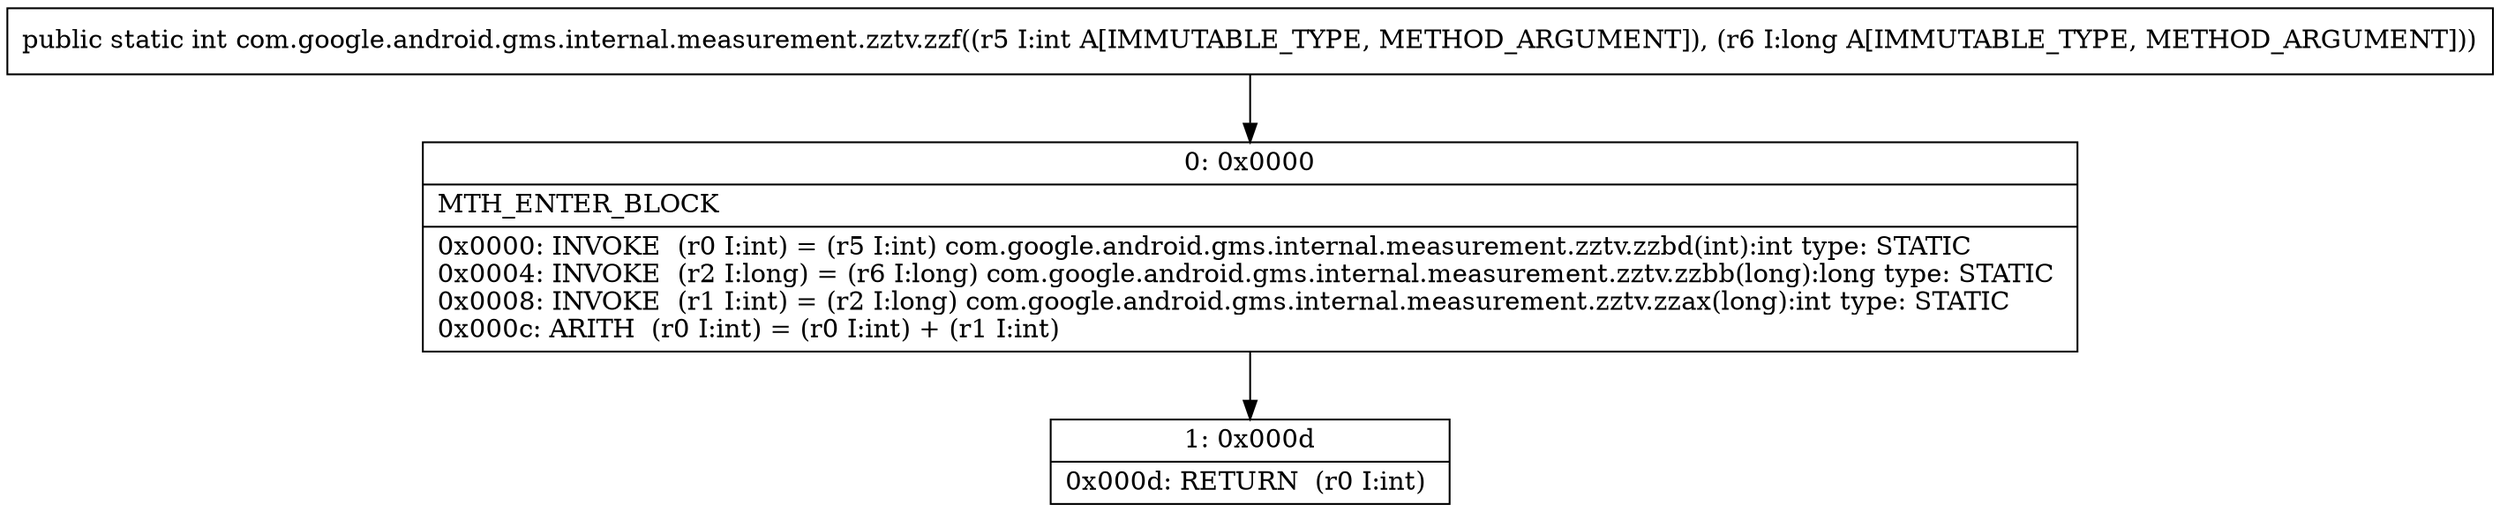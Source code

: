 digraph "CFG forcom.google.android.gms.internal.measurement.zztv.zzf(IJ)I" {
Node_0 [shape=record,label="{0\:\ 0x0000|MTH_ENTER_BLOCK\l|0x0000: INVOKE  (r0 I:int) = (r5 I:int) com.google.android.gms.internal.measurement.zztv.zzbd(int):int type: STATIC \l0x0004: INVOKE  (r2 I:long) = (r6 I:long) com.google.android.gms.internal.measurement.zztv.zzbb(long):long type: STATIC \l0x0008: INVOKE  (r1 I:int) = (r2 I:long) com.google.android.gms.internal.measurement.zztv.zzax(long):int type: STATIC \l0x000c: ARITH  (r0 I:int) = (r0 I:int) + (r1 I:int) \l}"];
Node_1 [shape=record,label="{1\:\ 0x000d|0x000d: RETURN  (r0 I:int) \l}"];
MethodNode[shape=record,label="{public static int com.google.android.gms.internal.measurement.zztv.zzf((r5 I:int A[IMMUTABLE_TYPE, METHOD_ARGUMENT]), (r6 I:long A[IMMUTABLE_TYPE, METHOD_ARGUMENT])) }"];
MethodNode -> Node_0;
Node_0 -> Node_1;
}

